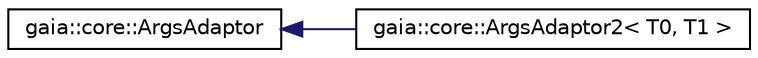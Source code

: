 digraph G
{
  edge [fontname="Helvetica",fontsize="10",labelfontname="Helvetica",labelfontsize="10"];
  node [fontname="Helvetica",fontsize="10",shape=record];
  rankdir=LR;
  Node1 [label="gaia::core::ArgsAdaptor",height=0.2,width=0.4,color="black", fillcolor="white", style="filled",URL="$d4/d56/classgaia_1_1core_1_1_args_adaptor.html",tooltip="ArgsAdaptor."];
  Node1 -> Node2 [dir=back,color="midnightblue",fontsize="10",style="solid",fontname="Helvetica"];
  Node2 [label="gaia::core::ArgsAdaptor2\< T0, T1 \>",height=0.2,width=0.4,color="black", fillcolor="white", style="filled",URL="$db/d14/classgaia_1_1core_1_1_args_adaptor2.html"];
}
